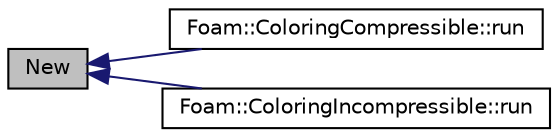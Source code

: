 digraph "New"
{
  bgcolor="transparent";
  edge [fontname="Helvetica",fontsize="10",labelfontname="Helvetica",labelfontsize="10"];
  node [fontname="Helvetica",fontsize="10",shape=record];
  rankdir="LR";
  Node38 [label="New",height=0.2,width=0.4,color="black", fillcolor="grey75", style="filled", fontcolor="black"];
  Node38 -> Node39 [dir="back",color="midnightblue",fontsize="10",style="solid",fontname="Helvetica"];
  Node39 [label="Foam::ColoringCompressible::run",height=0.2,width=0.4,color="black",URL="$classFoam_1_1ColoringCompressible.html#a13a43e6d814de94978c515cb084873b1",tooltip="run "];
  Node38 -> Node40 [dir="back",color="midnightblue",fontsize="10",style="solid",fontname="Helvetica"];
  Node40 [label="Foam::ColoringIncompressible::run",height=0.2,width=0.4,color="black",URL="$classFoam_1_1ColoringIncompressible.html#a13a43e6d814de94978c515cb084873b1",tooltip="run "];
}
